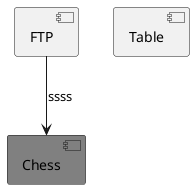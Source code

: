 @startuml
skinparam monochrome true
component "Chess" #grey
component "FTP"
component "Table"
(FTP) --> (Chess) : ssss

@enduml
' Actifsource ID=[dc5bfacd-eaac-11e8-88d3-bfc6b992bdec,35964cc6-fa45-11e8-af47-e5bdd8100025,Hash]
